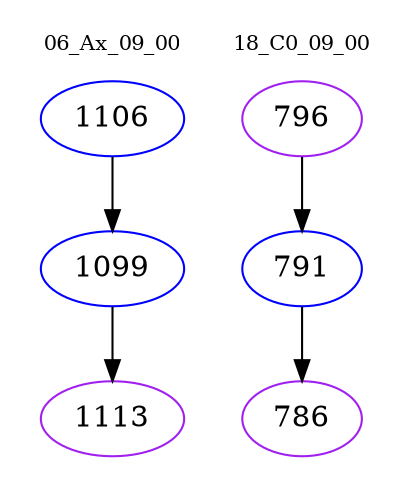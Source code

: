 digraph{
subgraph cluster_0 {
color = white
label = "06_Ax_09_00";
fontsize=10;
T0_1106 [label="1106", color="blue"]
T0_1106 -> T0_1099 [color="black"]
T0_1099 [label="1099", color="blue"]
T0_1099 -> T0_1113 [color="black"]
T0_1113 [label="1113", color="purple"]
}
subgraph cluster_1 {
color = white
label = "18_C0_09_00";
fontsize=10;
T1_796 [label="796", color="purple"]
T1_796 -> T1_791 [color="black"]
T1_791 [label="791", color="blue"]
T1_791 -> T1_786 [color="black"]
T1_786 [label="786", color="purple"]
}
}
